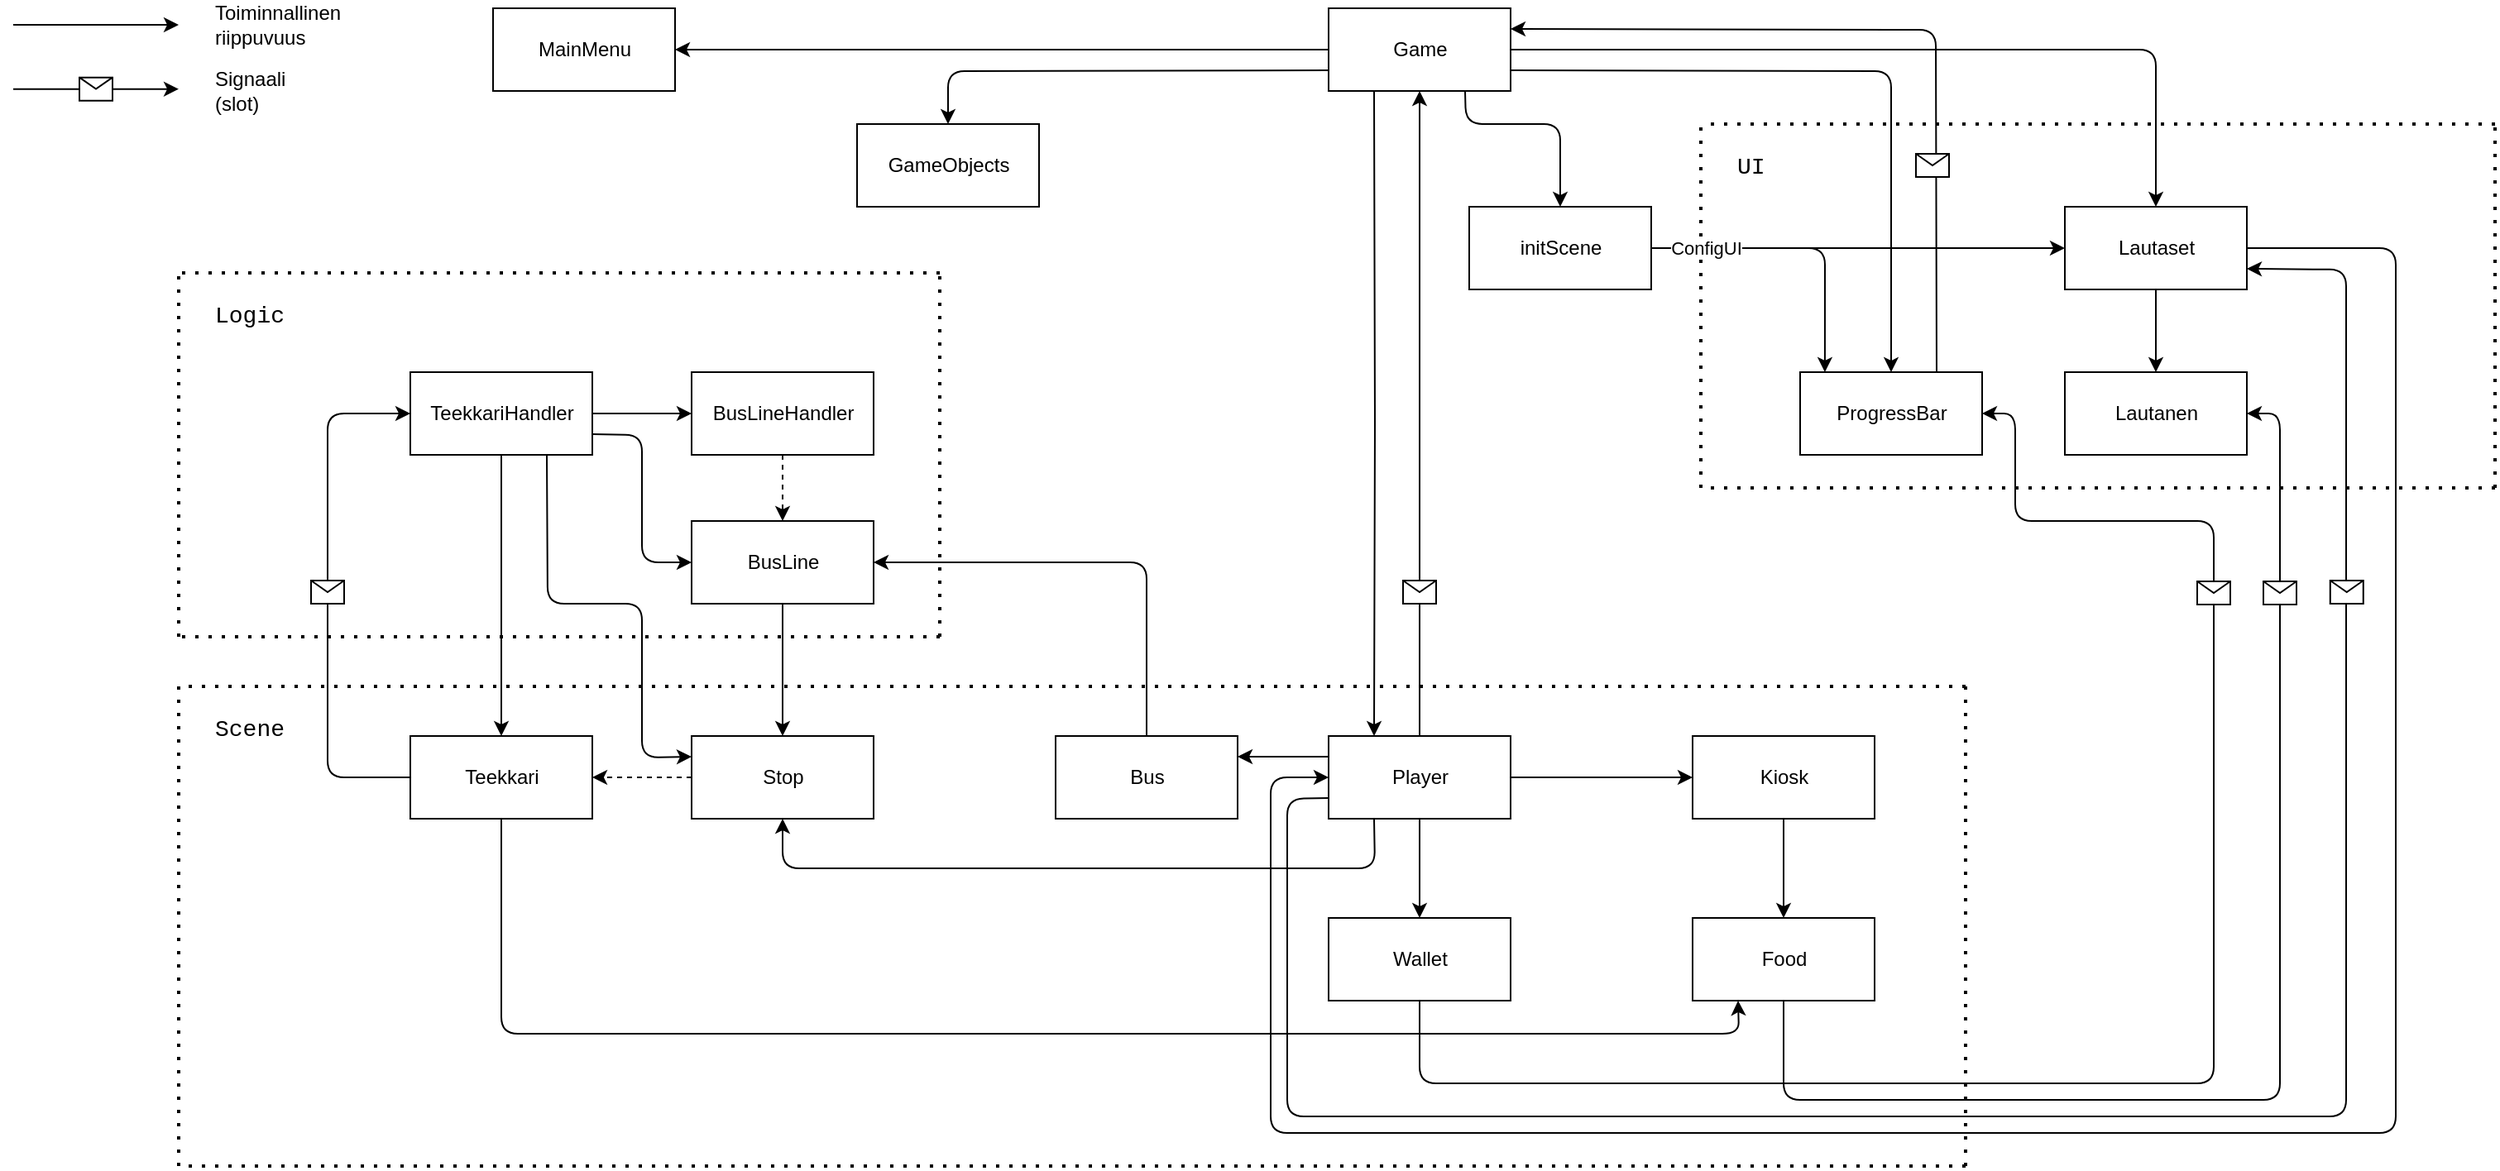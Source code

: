 <mxfile version="13.10.2" type="device"><diagram id="R2lEEEUBdFMjLlhIrx00" name="Page-1"><mxGraphModel dx="1422" dy="794" grid="1" gridSize="10" guides="1" tooltips="1" connect="1" arrows="1" fold="1" page="1" pageScale="1" pageWidth="1920" pageHeight="1200" background="none" math="0" shadow="0" extFonts="Permanent Marker^https://fonts.googleapis.com/css?family=Permanent+Marker"><root><mxCell id="0"/><mxCell id="1" parent="0"/><mxCell id="fWW-86VDeApubaZa2rw6-2" value="Game" style="html=1;" parent="1" vertex="1"><mxGeometry x="815" y="50" width="110" height="50" as="geometry"/></mxCell><mxCell id="fWW-86VDeApubaZa2rw6-7" value="initScene" style="html=1;" parent="1" vertex="1"><mxGeometry x="900" y="170" width="110" height="50" as="geometry"/></mxCell><mxCell id="fWW-86VDeApubaZa2rw6-8" value="GameObjects" style="html=1;" parent="1" vertex="1"><mxGeometry x="530" y="120" width="110" height="50" as="geometry"/></mxCell><mxCell id="fWW-86VDeApubaZa2rw6-9" value="ProgressBar" style="html=1;" parent="1" vertex="1"><mxGeometry x="1100" y="270" width="110" height="50" as="geometry"/></mxCell><mxCell id="fWW-86VDeApubaZa2rw6-10" value="Lautaset" style="html=1;" parent="1" vertex="1"><mxGeometry x="1260" y="170" width="110" height="50" as="geometry"/></mxCell><mxCell id="fWW-86VDeApubaZa2rw6-12" value="&lt;div style=&quot;font-family: consolas, &amp;quot;courier new&amp;quot;, monospace; font-weight: normal; font-size: 14px; line-height: 19px;&quot;&gt;&lt;div&gt;&lt;span style=&quot;&quot;&gt;UI&lt;/span&gt;&lt;/div&gt;&lt;/div&gt;" style="text;whiteSpace=wrap;html=1;fontColor=#000000;labelBackgroundColor=none;" parent="1" vertex="1"><mxGeometry x="1060" y="130" width="60" height="30" as="geometry"/></mxCell><mxCell id="fWW-86VDeApubaZa2rw6-13" value="" style="endArrow=none;dashed=1;html=1;dashPattern=1 3;strokeWidth=2;" parent="1" edge="1"><mxGeometry width="50" height="50" relative="1" as="geometry"><mxPoint x="1040" y="340" as="sourcePoint"/><mxPoint x="1040" y="120" as="targetPoint"/></mxGeometry></mxCell><mxCell id="fWW-86VDeApubaZa2rw6-14" value="" style="endArrow=none;dashed=1;html=1;dashPattern=1 3;strokeWidth=2;" parent="1" edge="1"><mxGeometry width="50" height="50" relative="1" as="geometry"><mxPoint x="1520" y="340" as="sourcePoint"/><mxPoint x="1520.0" y="120" as="targetPoint"/></mxGeometry></mxCell><mxCell id="fWW-86VDeApubaZa2rw6-15" value="" style="endArrow=none;dashed=1;html=1;dashPattern=1 3;strokeWidth=2;" parent="1" edge="1"><mxGeometry width="50" height="50" relative="1" as="geometry"><mxPoint x="1520" y="120" as="sourcePoint"/><mxPoint x="1040" y="120" as="targetPoint"/></mxGeometry></mxCell><mxCell id="fWW-86VDeApubaZa2rw6-16" value="Lautanen&lt;br&gt;" style="html=1;" parent="1" vertex="1"><mxGeometry x="1260" y="270" width="110" height="50" as="geometry"/></mxCell><mxCell id="fWW-86VDeApubaZa2rw6-17" value="" style="endArrow=none;dashed=1;html=1;dashPattern=1 3;strokeWidth=2;" parent="1" edge="1"><mxGeometry width="50" height="50" relative="1" as="geometry"><mxPoint x="1520" y="340" as="sourcePoint"/><mxPoint x="1040.0" y="340" as="targetPoint"/></mxGeometry></mxCell><mxCell id="fWW-86VDeApubaZa2rw6-18" value="" style="endArrow=classic;html=1;exitX=0.75;exitY=1;exitDx=0;exitDy=0;entryX=0.5;entryY=0;entryDx=0;entryDy=0;" parent="1" source="fWW-86VDeApubaZa2rw6-2" target="fWW-86VDeApubaZa2rw6-7" edge="1"><mxGeometry width="50" height="50" relative="1" as="geometry"><mxPoint x="750" y="160" as="sourcePoint"/><mxPoint x="750" y="270" as="targetPoint"/><Array as="points"><mxPoint x="898" y="120"/><mxPoint x="955" y="120"/></Array></mxGeometry></mxCell><mxCell id="fWW-86VDeApubaZa2rw6-19" value="" style="endArrow=classic;html=1;exitX=1;exitY=0.5;exitDx=0;exitDy=0;entryX=0.5;entryY=0;entryDx=0;entryDy=0;" parent="1" source="fWW-86VDeApubaZa2rw6-2" target="fWW-86VDeApubaZa2rw6-10" edge="1"><mxGeometry width="50" height="50" relative="1" as="geometry"><mxPoint x="970" y="60" as="sourcePoint"/><mxPoint x="1310" y="80" as="targetPoint"/><Array as="points"><mxPoint x="1315" y="75"/></Array></mxGeometry></mxCell><mxCell id="fWW-86VDeApubaZa2rw6-20" value="" style="endArrow=classic;html=1;exitX=1;exitY=0.75;exitDx=0;exitDy=0;entryX=0.5;entryY=0;entryDx=0;entryDy=0;" parent="1" source="fWW-86VDeApubaZa2rw6-2" target="fWW-86VDeApubaZa2rw6-9" edge="1"><mxGeometry width="50" height="50" relative="1" as="geometry"><mxPoint x="990" y="120" as="sourcePoint"/><mxPoint x="990" y="230" as="targetPoint"/><Array as="points"><mxPoint x="1155" y="88"/></Array></mxGeometry></mxCell><mxCell id="fWW-86VDeApubaZa2rw6-21" value="" style="endArrow=classic;html=1;exitX=0.5;exitY=1;exitDx=0;exitDy=0;entryX=0.5;entryY=0;entryDx=0;entryDy=0;" parent="1" source="fWW-86VDeApubaZa2rw6-10" target="fWW-86VDeApubaZa2rw6-16" edge="1"><mxGeometry width="50" height="50" relative="1" as="geometry"><mxPoint x="780" y="190" as="sourcePoint"/><mxPoint x="780" y="300" as="targetPoint"/></mxGeometry></mxCell><mxCell id="fWW-86VDeApubaZa2rw6-22" value="" style="endArrow=classic;html=1;exitX=0;exitY=0.75;exitDx=0;exitDy=0;entryX=0.5;entryY=0;entryDx=0;entryDy=0;" parent="1" source="fWW-86VDeApubaZa2rw6-2" target="fWW-86VDeApubaZa2rw6-8" edge="1"><mxGeometry width="50" height="50" relative="1" as="geometry"><mxPoint x="790" y="200" as="sourcePoint"/><mxPoint x="790" y="310" as="targetPoint"/><Array as="points"><mxPoint x="585" y="88"/></Array></mxGeometry></mxCell><mxCell id="fWW-86VDeApubaZa2rw6-23" value="" style="endArrow=classic;html=1;exitX=0;exitY=0.5;exitDx=0;exitDy=0;" parent="1" source="fWW-86VDeApubaZa2rw6-2" target="fWW-86VDeApubaZa2rw6-24" edge="1"><mxGeometry width="50" height="50" relative="1" as="geometry"><mxPoint x="700" y="410" as="sourcePoint"/><mxPoint x="450" y="50" as="targetPoint"/></mxGeometry></mxCell><mxCell id="fWW-86VDeApubaZa2rw6-24" value="MainMenu" style="html=1;" parent="1" vertex="1"><mxGeometry x="310" y="50" width="110" height="50" as="geometry"/></mxCell><mxCell id="fWW-86VDeApubaZa2rw6-25" value="" style="endArrow=classic;html=1;exitX=1;exitY=0.5;exitDx=0;exitDy=0;entryX=0.136;entryY=0;entryDx=0;entryDy=0;entryPerimeter=0;" parent="1" source="fWW-86VDeApubaZa2rw6-7" target="fWW-86VDeApubaZa2rw6-9" edge="1" treatAsSingle="0"><mxGeometry relative="1" as="geometry"><mxPoint x="800" y="270" as="sourcePoint"/><mxPoint x="970" y="300" as="targetPoint"/><Array as="points"><mxPoint x="1115" y="195"/></Array></mxGeometry></mxCell><mxCell id="fWW-86VDeApubaZa2rw6-26" value="ConfigUI" style="edgeLabel;resizable=0;html=1;align=center;verticalAlign=middle;" parent="fWW-86VDeApubaZa2rw6-25" connectable="0" vertex="1"><mxGeometry relative="1" as="geometry"><mxPoint x="-57.5" as="offset"/></mxGeometry></mxCell><mxCell id="fWW-86VDeApubaZa2rw6-27" value="BusLineHandler" style="html=1;" parent="1" vertex="1"><mxGeometry x="430" y="270" width="110" height="50" as="geometry"/></mxCell><mxCell id="fWW-86VDeApubaZa2rw6-28" value="TeekkariHandler" style="html=1;" parent="1" vertex="1"><mxGeometry x="260" y="270" width="110" height="50" as="geometry"/></mxCell><mxCell id="fWW-86VDeApubaZa2rw6-29" value="Player" style="html=1;" parent="1" vertex="1"><mxGeometry x="815" y="490" width="110" height="50" as="geometry"/></mxCell><mxCell id="fWW-86VDeApubaZa2rw6-30" value="Teekkari" style="html=1;" parent="1" vertex="1"><mxGeometry x="260" y="490" width="110" height="50" as="geometry"/></mxCell><mxCell id="fWW-86VDeApubaZa2rw6-31" value="BusLine" style="html=1;" parent="1" vertex="1"><mxGeometry x="430" y="360" width="110" height="50" as="geometry"/></mxCell><mxCell id="fWW-86VDeApubaZa2rw6-32" value="Stop" style="html=1;" parent="1" vertex="1"><mxGeometry x="430" y="490" width="110" height="50" as="geometry"/></mxCell><mxCell id="fWW-86VDeApubaZa2rw6-33" value="Kiosk" style="html=1;" parent="1" vertex="1"><mxGeometry x="1035" y="490" width="110" height="50" as="geometry"/></mxCell><mxCell id="fWW-86VDeApubaZa2rw6-34" value="Food" style="html=1;" parent="1" vertex="1"><mxGeometry x="1035" y="600" width="110" height="50" as="geometry"/></mxCell><mxCell id="fWW-86VDeApubaZa2rw6-35" value="Bus" style="html=1;" parent="1" vertex="1"><mxGeometry x="650" y="490" width="110" height="50" as="geometry"/></mxCell><mxCell id="fWW-86VDeApubaZa2rw6-36" value="" style="endArrow=classic;html=1;entryX=0;entryY=0.5;entryDx=0;entryDy=0;" parent="1" target="fWW-86VDeApubaZa2rw6-10" edge="1"><mxGeometry width="50" height="50" relative="1" as="geometry"><mxPoint x="1100" y="195" as="sourcePoint"/><mxPoint x="1240" y="572.5" as="targetPoint"/><Array as="points"/></mxGeometry></mxCell><mxCell id="fWW-86VDeApubaZa2rw6-38" value="Wallet" style="html=1;" parent="1" vertex="1"><mxGeometry x="815" y="600" width="110" height="50" as="geometry"/></mxCell><mxCell id="fWW-86VDeApubaZa2rw6-39" value="" style="endArrow=classic;html=1;exitX=0.5;exitY=0;exitDx=0;exitDy=0;entryX=1;entryY=0.5;entryDx=0;entryDy=0;" parent="1" source="fWW-86VDeApubaZa2rw6-35" target="fWW-86VDeApubaZa2rw6-31" edge="1"><mxGeometry width="50" height="50" relative="1" as="geometry"><mxPoint x="660" y="450" as="sourcePoint"/><mxPoint x="660" y="520" as="targetPoint"/><Array as="points"><mxPoint x="705" y="385"/></Array></mxGeometry></mxCell><mxCell id="fWW-86VDeApubaZa2rw6-42" value="" style="endArrow=classic;html=1;exitX=0.25;exitY=1;exitDx=0;exitDy=0;entryX=0.5;entryY=1;entryDx=0;entryDy=0;" parent="1" source="fWW-86VDeApubaZa2rw6-29" target="fWW-86VDeApubaZa2rw6-32" edge="1"><mxGeometry width="50" height="50" relative="1" as="geometry"><mxPoint x="670" y="540" as="sourcePoint"/><mxPoint x="670" y="670" as="targetPoint"/><Array as="points"><mxPoint x="843" y="570"/><mxPoint x="485" y="570"/></Array></mxGeometry></mxCell><mxCell id="fWW-86VDeApubaZa2rw6-44" value="" style="endArrow=classic;html=1;exitX=0;exitY=0.25;exitDx=0;exitDy=0;entryX=1;entryY=0.25;entryDx=0;entryDy=0;" parent="1" source="fWW-86VDeApubaZa2rw6-29" target="fWW-86VDeApubaZa2rw6-35" edge="1"><mxGeometry width="50" height="50" relative="1" as="geometry"><mxPoint x="850" y="320" as="sourcePoint"/><mxPoint x="850" y="450" as="targetPoint"/><Array as="points"/></mxGeometry></mxCell><mxCell id="fWW-86VDeApubaZa2rw6-46" value="" style="endArrow=classic;html=1;exitX=0.5;exitY=1;exitDx=0;exitDy=0;entryX=0.5;entryY=0;entryDx=0;entryDy=0;" parent="1" source="fWW-86VDeApubaZa2rw6-29" target="fWW-86VDeApubaZa2rw6-38" edge="1"><mxGeometry width="50" height="50" relative="1" as="geometry"><mxPoint x="750" y="600" as="sourcePoint"/><mxPoint x="750" y="730" as="targetPoint"/></mxGeometry></mxCell><mxCell id="fWW-86VDeApubaZa2rw6-47" value="" style="endArrow=classic;html=1;entryX=0;entryY=0.5;entryDx=0;entryDy=0;exitX=1;exitY=0.5;exitDx=0;exitDy=0;" parent="1" source="fWW-86VDeApubaZa2rw6-29" target="fWW-86VDeApubaZa2rw6-33" edge="1"><mxGeometry width="50" height="50" relative="1" as="geometry"><mxPoint x="950" y="530" as="sourcePoint"/><mxPoint x="980" y="640" as="targetPoint"/></mxGeometry></mxCell><mxCell id="fWW-86VDeApubaZa2rw6-66" value="" style="endArrow=classic;html=1;exitX=0.25;exitY=1;exitDx=0;exitDy=0;entryX=0.25;entryY=0;entryDx=0;entryDy=0;" parent="1" source="fWW-86VDeApubaZa2rw6-2" target="fWW-86VDeApubaZa2rw6-29" edge="1"><mxGeometry width="50" height="50" relative="1" as="geometry"><mxPoint x="920" y="140" as="sourcePoint"/><mxPoint x="925" y="450" as="targetPoint"/><Array as="points"><mxPoint x="843" y="300"/></Array></mxGeometry></mxCell><mxCell id="fWW-86VDeApubaZa2rw6-67" value="" style="endArrow=classic;html=1;exitX=0.5;exitY=1;exitDx=0;exitDy=0;entryX=0.5;entryY=0;entryDx=0;entryDy=0;" parent="1" source="fWW-86VDeApubaZa2rw6-31" target="fWW-86VDeApubaZa2rw6-32" edge="1"><mxGeometry width="50" height="50" relative="1" as="geometry"><mxPoint x="485" y="440" as="sourcePoint"/><mxPoint x="590" y="690" as="targetPoint"/></mxGeometry></mxCell><mxCell id="fWW-86VDeApubaZa2rw6-69" value="" style="endArrow=classic;html=1;exitX=0.5;exitY=1;exitDx=0;exitDy=0;entryX=0.5;entryY=0;entryDx=0;entryDy=0;" parent="1" source="fWW-86VDeApubaZa2rw6-33" target="fWW-86VDeApubaZa2rw6-34" edge="1"><mxGeometry width="50" height="50" relative="1" as="geometry"><mxPoint x="660" y="590" as="sourcePoint"/><mxPoint x="660" y="720" as="targetPoint"/></mxGeometry></mxCell><mxCell id="fWW-86VDeApubaZa2rw6-77" value="" style="endArrow=classic;html=1;dashed=1;exitX=0;exitY=0.5;exitDx=0;exitDy=0;entryX=1;entryY=0.5;entryDx=0;entryDy=0;" parent="1" source="fWW-86VDeApubaZa2rw6-32" target="fWW-86VDeApubaZa2rw6-30" edge="1"><mxGeometry width="50" height="50" relative="1" as="geometry"><mxPoint x="570" y="620" as="sourcePoint"/><mxPoint x="570" y="740" as="targetPoint"/></mxGeometry></mxCell><mxCell id="fWW-86VDeApubaZa2rw6-79" value="" style="endArrow=classic;html=1;exitX=0.5;exitY=1;exitDx=0;exitDy=0;entryX=0.25;entryY=1;entryDx=0;entryDy=0;" parent="1" source="fWW-86VDeApubaZa2rw6-30" target="fWW-86VDeApubaZa2rw6-34" edge="1"><mxGeometry width="50" height="50" relative="1" as="geometry"><mxPoint x="380" y="560" as="sourcePoint"/><mxPoint x="380" y="680" as="targetPoint"/><Array as="points"><mxPoint x="315" y="670"/><mxPoint x="1063" y="670"/></Array></mxGeometry></mxCell><mxCell id="fWW-86VDeApubaZa2rw6-80" value="" style="endArrow=classic;html=1;dashed=1;exitX=0.5;exitY=1;exitDx=0;exitDy=0;entryX=0.5;entryY=0;entryDx=0;entryDy=0;" parent="1" source="fWW-86VDeApubaZa2rw6-27" target="fWW-86VDeApubaZa2rw6-31" edge="1"><mxGeometry width="50" height="50" relative="1" as="geometry"><mxPoint x="200" y="325" as="sourcePoint"/><mxPoint x="200" y="445" as="targetPoint"/></mxGeometry></mxCell><mxCell id="fWW-86VDeApubaZa2rw6-81" value="" style="endArrow=classic;html=1;exitX=1;exitY=0.5;exitDx=0;exitDy=0;entryX=0;entryY=0.5;entryDx=0;entryDy=0;" parent="1" source="fWW-86VDeApubaZa2rw6-28" target="fWW-86VDeApubaZa2rw6-27" edge="1"><mxGeometry width="50" height="50" relative="1" as="geometry"><mxPoint x="440" y="325" as="sourcePoint"/><mxPoint x="440" y="445" as="targetPoint"/></mxGeometry></mxCell><mxCell id="fWW-86VDeApubaZa2rw6-82" value="" style="endArrow=classic;html=1;exitX=0.5;exitY=1;exitDx=0;exitDy=0;entryX=0.5;entryY=0;entryDx=0;entryDy=0;" parent="1" source="fWW-86VDeApubaZa2rw6-28" target="fWW-86VDeApubaZa2rw6-30" edge="1"><mxGeometry width="50" height="50" relative="1" as="geometry"><mxPoint x="240" y="340" as="sourcePoint"/><mxPoint x="240" y="460" as="targetPoint"/></mxGeometry></mxCell><mxCell id="fWW-86VDeApubaZa2rw6-83" value="" style="endArrow=classic;html=1;exitX=0.75;exitY=1;exitDx=0;exitDy=0;entryX=0;entryY=0.25;entryDx=0;entryDy=0;" parent="1" source="fWW-86VDeApubaZa2rw6-28" target="fWW-86VDeApubaZa2rw6-32" edge="1"><mxGeometry width="50" height="50" relative="1" as="geometry"><mxPoint x="350" y="350" as="sourcePoint"/><mxPoint x="360" y="450" as="targetPoint"/><Array as="points"><mxPoint x="343" y="410"/><mxPoint x="400" y="410"/><mxPoint x="400" y="503"/></Array></mxGeometry></mxCell><mxCell id="fWW-86VDeApubaZa2rw6-84" value="" style="endArrow=classic;html=1;exitX=1;exitY=0.75;exitDx=0;exitDy=0;entryX=0;entryY=0.5;entryDx=0;entryDy=0;" parent="1" source="fWW-86VDeApubaZa2rw6-28" target="fWW-86VDeApubaZa2rw6-31" edge="1"><mxGeometry width="50" height="50" relative="1" as="geometry"><mxPoint x="380" y="340" as="sourcePoint"/><mxPoint x="380" y="460" as="targetPoint"/><Array as="points"><mxPoint x="400" y="308"/><mxPoint x="400" y="385"/></Array></mxGeometry></mxCell><mxCell id="fWW-86VDeApubaZa2rw6-85" value="" style="endArrow=classic;html=1;entryX=0;entryY=0.5;entryDx=0;entryDy=0;exitX=1;exitY=0.5;exitDx=0;exitDy=0;" parent="1" source="fWW-86VDeApubaZa2rw6-10" target="fWW-86VDeApubaZa2rw6-29" edge="1"><mxGeometry width="50" height="50" relative="1" as="geometry"><mxPoint x="1420" y="180" as="sourcePoint"/><mxPoint x="1380" y="470" as="targetPoint"/><Array as="points"><mxPoint x="1460" y="195"/><mxPoint x="1460" y="730"/><mxPoint x="780" y="730"/><mxPoint x="780" y="515"/></Array></mxGeometry></mxCell><mxCell id="fWW-86VDeApubaZa2rw6-89" value="" style="endArrow=classic;html=1;entryX=1;entryY=0.75;entryDx=0;entryDy=0;exitX=0;exitY=0.75;exitDx=0;exitDy=0;" parent="1" source="fWW-86VDeApubaZa2rw6-29" target="fWW-86VDeApubaZa2rw6-10" edge="1" treatAsSingle="0"><mxGeometry relative="1" as="geometry"><mxPoint x="810" y="560" as="sourcePoint"/><mxPoint x="1630" y="450" as="targetPoint"/><Array as="points"><mxPoint x="790" y="528"/><mxPoint x="790" y="720"/><mxPoint x="1430" y="720"/><mxPoint x="1430" y="208"/></Array></mxGeometry></mxCell><mxCell id="fWW-86VDeApubaZa2rw6-90" value="" style="shape=message;html=1;outlineConnect=0;" parent="fWW-86VDeApubaZa2rw6-89" vertex="1"><mxGeometry width="20" height="14" relative="1" as="geometry"><mxPoint x="132.89" y="-324" as="offset"/></mxGeometry></mxCell><mxCell id="fWW-86VDeApubaZa2rw6-91" value="" style="endArrow=classic;html=1;exitX=0.5;exitY=1;exitDx=0;exitDy=0;entryX=1;entryY=0.5;entryDx=0;entryDy=0;" parent="1" source="fWW-86VDeApubaZa2rw6-38" target="fWW-86VDeApubaZa2rw6-9" edge="1" treatAsSingle="0"><mxGeometry relative="1" as="geometry"><mxPoint x="890" y="670" as="sourcePoint"/><mxPoint x="990" y="670" as="targetPoint"/><Array as="points"><mxPoint x="870" y="700"/><mxPoint x="1350" y="700"/><mxPoint x="1350" y="360"/><mxPoint x="1230" y="360"/><mxPoint x="1230" y="295"/></Array></mxGeometry></mxCell><mxCell id="fWW-86VDeApubaZa2rw6-92" value="" style="shape=message;html=1;outlineConnect=0;" parent="fWW-86VDeApubaZa2rw6-91" vertex="1"><mxGeometry width="20" height="14" relative="1" as="geometry"><mxPoint x="-10" y="-296.0" as="offset"/></mxGeometry></mxCell><mxCell id="fWW-86VDeApubaZa2rw6-93" value="" style="endArrow=classic;html=1;exitX=0.5;exitY=1;exitDx=0;exitDy=0;entryX=1;entryY=0.5;entryDx=0;entryDy=0;" parent="1" source="fWW-86VDeApubaZa2rw6-34" target="fWW-86VDeApubaZa2rw6-16" edge="1" treatAsSingle="0"><mxGeometry relative="1" as="geometry"><mxPoint x="1220" y="670" as="sourcePoint"/><mxPoint x="1320" y="670" as="targetPoint"/><Array as="points"><mxPoint x="1090" y="710"/><mxPoint x="1390" y="710"/><mxPoint x="1390" y="295"/></Array></mxGeometry></mxCell><mxCell id="fWW-86VDeApubaZa2rw6-94" value="" style="shape=message;html=1;outlineConnect=0;" parent="fWW-86VDeApubaZa2rw6-93" vertex="1"><mxGeometry width="20" height="14" relative="1" as="geometry"><mxPoint x="-10" y="-276" as="offset"/></mxGeometry></mxCell><mxCell id="fWW-86VDeApubaZa2rw6-95" value="" style="endArrow=classic;html=1;exitX=0.5;exitY=0;exitDx=0;exitDy=0;entryX=0.5;entryY=1;entryDx=0;entryDy=0;" parent="1" source="fWW-86VDeApubaZa2rw6-29" target="fWW-86VDeApubaZa2rw6-2" edge="1" treatAsSingle="0"><mxGeometry relative="1" as="geometry"><mxPoint x="925" y="450" as="sourcePoint"/><mxPoint x="860" y="130" as="targetPoint"/><Array as="points"/></mxGeometry></mxCell><mxCell id="fWW-86VDeApubaZa2rw6-96" value="" style="shape=message;html=1;outlineConnect=0;" parent="fWW-86VDeApubaZa2rw6-95" vertex="1"><mxGeometry width="20" height="14" relative="1" as="geometry"><mxPoint x="-10" y="101.0" as="offset"/></mxGeometry></mxCell><mxCell id="fWW-86VDeApubaZa2rw6-97" value="" style="endArrow=classic;html=1;exitX=0;exitY=0.5;exitDx=0;exitDy=0;entryX=0;entryY=0.5;entryDx=0;entryDy=0;" parent="1" source="fWW-86VDeApubaZa2rw6-30" target="fWW-86VDeApubaZa2rw6-28" edge="1" treatAsSingle="0"><mxGeometry relative="1" as="geometry"><mxPoint x="220" y="570" as="sourcePoint"/><mxPoint x="320" y="570" as="targetPoint"/><Array as="points"><mxPoint x="210" y="515"/><mxPoint x="210" y="295"/></Array></mxGeometry></mxCell><mxCell id="fWW-86VDeApubaZa2rw6-98" value="" style="shape=message;html=1;outlineConnect=0;" parent="fWW-86VDeApubaZa2rw6-97" vertex="1"><mxGeometry width="20" height="14" relative="1" as="geometry"><mxPoint x="-10" y="-9" as="offset"/></mxGeometry></mxCell><mxCell id="fWW-86VDeApubaZa2rw6-99" value="" style="endArrow=classic;html=1;" parent="1" edge="1" treatAsSingle="0"><mxGeometry relative="1" as="geometry"><mxPoint x="20" y="98.82" as="sourcePoint"/><mxPoint x="120" y="98.82" as="targetPoint"/></mxGeometry></mxCell><mxCell id="fWW-86VDeApubaZa2rw6-100" value="" style="shape=message;html=1;outlineConnect=0;" parent="fWW-86VDeApubaZa2rw6-99" vertex="1"><mxGeometry width="20" height="14" relative="1" as="geometry"><mxPoint x="-10" y="-7" as="offset"/></mxGeometry></mxCell><mxCell id="fWW-86VDeApubaZa2rw6-107" value="" style="endArrow=classic;html=1;" parent="1" edge="1"><mxGeometry width="50" height="50" relative="1" as="geometry"><mxPoint x="20" y="60" as="sourcePoint"/><mxPoint x="120" y="60" as="targetPoint"/></mxGeometry></mxCell><mxCell id="fWW-86VDeApubaZa2rw6-109" value="Toiminnallinen riippuvuus" style="text;html=1;strokeColor=none;fillColor=none;align=left;verticalAlign=middle;whiteSpace=wrap;rounded=0;" parent="1" vertex="1"><mxGeometry x="140" y="50" width="40" height="20" as="geometry"/></mxCell><mxCell id="fWW-86VDeApubaZa2rw6-111" value="Signaali (slot)" style="text;html=1;strokeColor=none;fillColor=none;align=left;verticalAlign=middle;whiteSpace=wrap;rounded=0;" parent="1" vertex="1"><mxGeometry x="140" y="90" width="40" height="20" as="geometry"/></mxCell><mxCell id="fWW-86VDeApubaZa2rw6-114" value="" style="endArrow=classic;html=1;exitX=0.75;exitY=0;exitDx=0;exitDy=0;entryX=1;entryY=0.25;entryDx=0;entryDy=0;" parent="1" source="fWW-86VDeApubaZa2rw6-9" target="fWW-86VDeApubaZa2rw6-2" edge="1" treatAsSingle="0"><mxGeometry relative="1" as="geometry"><mxPoint x="1180" y="250.0" as="sourcePoint"/><mxPoint x="1130" y="30" as="targetPoint"/><Array as="points"><mxPoint x="1182" y="63"/></Array></mxGeometry></mxCell><mxCell id="fWW-86VDeApubaZa2rw6-115" value="" style="shape=message;html=1;outlineConnect=0;" parent="fWW-86VDeApubaZa2rw6-114" vertex="1"><mxGeometry width="20" height="14" relative="1" as="geometry"><mxPoint x="13" y="75.05" as="offset"/></mxGeometry></mxCell><mxCell id="fWW-86VDeApubaZa2rw6-120" value="&lt;div style=&quot;font-family: consolas, &amp;quot;courier new&amp;quot;, monospace; font-weight: normal; font-size: 14px; line-height: 19px;&quot;&gt;&lt;div&gt;&lt;span style=&quot;&quot;&gt;Scene&lt;/span&gt;&lt;/div&gt;&lt;/div&gt;" style="text;whiteSpace=wrap;html=1;fontColor=#000000;labelBackgroundColor=none;" parent="1" vertex="1"><mxGeometry x="140" y="470" width="60" height="30" as="geometry"/></mxCell><mxCell id="fWW-86VDeApubaZa2rw6-121" value="" style="endArrow=none;dashed=1;html=1;dashPattern=1 3;strokeWidth=2;" parent="1" edge="1"><mxGeometry width="50" height="50" relative="1" as="geometry"><mxPoint x="120" y="750" as="sourcePoint"/><mxPoint x="120" y="460" as="targetPoint"/></mxGeometry></mxCell><mxCell id="fWW-86VDeApubaZa2rw6-122" value="" style="endArrow=none;dashed=1;html=1;dashPattern=1 3;strokeWidth=2;" parent="1" edge="1"><mxGeometry width="50" height="50" relative="1" as="geometry"><mxPoint x="1200" y="750" as="sourcePoint"/><mxPoint x="1200" y="460" as="targetPoint"/></mxGeometry></mxCell><mxCell id="fWW-86VDeApubaZa2rw6-123" value="" style="endArrow=none;dashed=1;html=1;dashPattern=1 3;strokeWidth=2;" parent="1" edge="1"><mxGeometry width="50" height="50" relative="1" as="geometry"><mxPoint x="1200" y="460" as="sourcePoint"/><mxPoint x="120" y="460" as="targetPoint"/></mxGeometry></mxCell><mxCell id="fWW-86VDeApubaZa2rw6-125" value="" style="endArrow=none;dashed=1;html=1;dashPattern=1 3;strokeWidth=2;" parent="1" edge="1"><mxGeometry width="50" height="50" relative="1" as="geometry"><mxPoint x="1200" y="750" as="sourcePoint"/><mxPoint x="120" y="750" as="targetPoint"/></mxGeometry></mxCell><mxCell id="fWW-86VDeApubaZa2rw6-133" value="&lt;div style=&quot;font-family: consolas, &amp;quot;courier new&amp;quot;, monospace; font-weight: normal; font-size: 14px; line-height: 19px;&quot;&gt;&lt;div&gt;&lt;span style=&quot;&quot;&gt;Logic&lt;/span&gt;&lt;/div&gt;&lt;/div&gt;" style="text;whiteSpace=wrap;html=1;labelBackgroundColor=none;fontColor=#000000;" parent="1" vertex="1"><mxGeometry x="140" y="220" width="60" height="30" as="geometry"/></mxCell><mxCell id="fWW-86VDeApubaZa2rw6-134" value="" style="endArrow=none;dashed=1;html=1;dashPattern=1 3;strokeWidth=2;fontColor=#FFFFFF;" parent="1" edge="1"><mxGeometry width="50" height="50" relative="1" as="geometry"><mxPoint x="120.0" y="430.0" as="sourcePoint"/><mxPoint x="120.0" y="210" as="targetPoint"/></mxGeometry></mxCell><mxCell id="fWW-86VDeApubaZa2rw6-135" value="" style="endArrow=none;dashed=1;html=1;dashPattern=1 3;strokeWidth=2;fontColor=#FFFFFF;" parent="1" edge="1"><mxGeometry width="50" height="50" relative="1" as="geometry"><mxPoint x="580.0" y="430.0" as="sourcePoint"/><mxPoint x="580" y="210" as="targetPoint"/></mxGeometry></mxCell><mxCell id="fWW-86VDeApubaZa2rw6-136" value="" style="endArrow=none;dashed=1;html=1;dashPattern=1 3;strokeWidth=2;fontColor=#FFFFFF;" parent="1" edge="1"><mxGeometry width="50" height="50" relative="1" as="geometry"><mxPoint x="580" y="210" as="sourcePoint"/><mxPoint x="120.0" y="210" as="targetPoint"/></mxGeometry></mxCell><mxCell id="fWW-86VDeApubaZa2rw6-142" value="" style="endArrow=none;dashed=1;html=1;dashPattern=1 3;strokeWidth=2;fontColor=#FFFFFF;" parent="1" edge="1"><mxGeometry width="50" height="50" relative="1" as="geometry"><mxPoint x="580" y="430" as="sourcePoint"/><mxPoint x="120.0" y="430" as="targetPoint"/></mxGeometry></mxCell></root></mxGraphModel></diagram></mxfile>